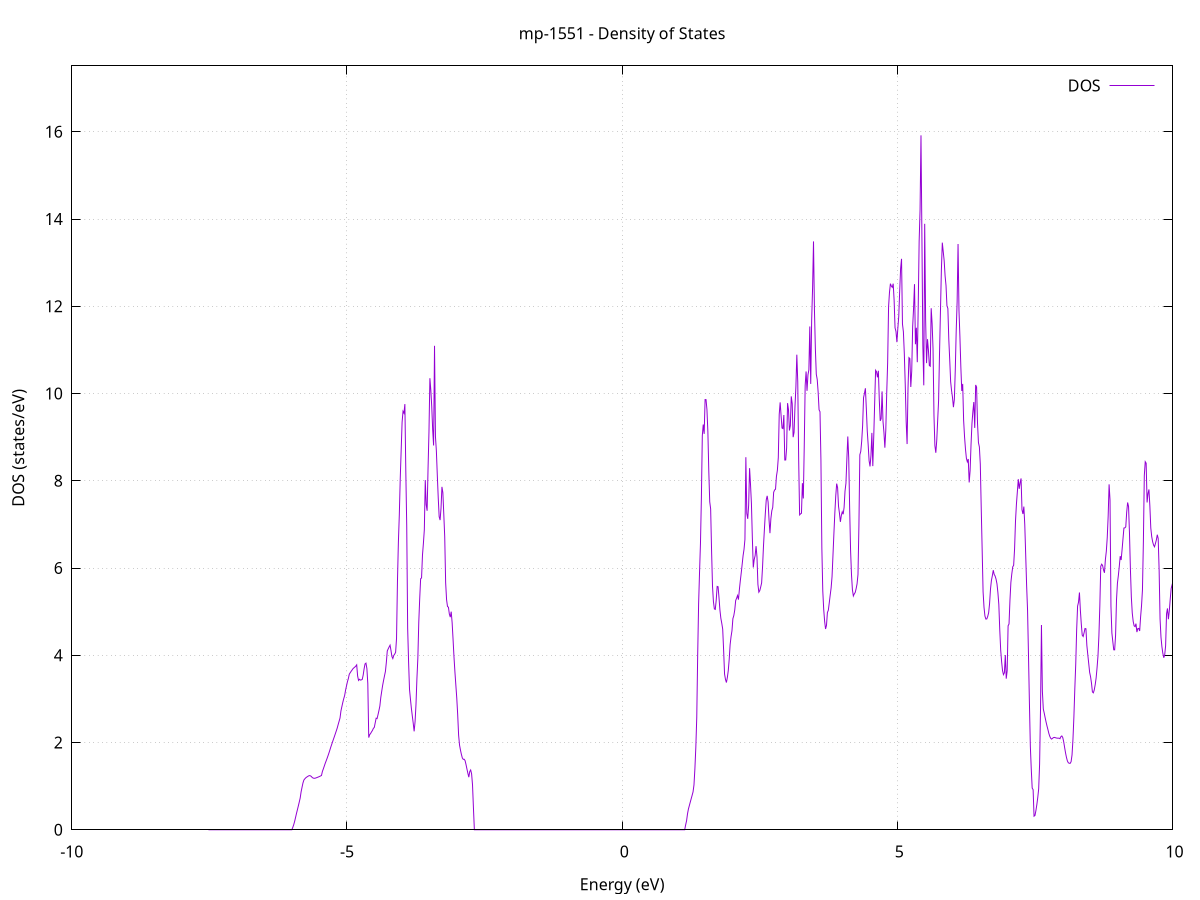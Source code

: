 set title 'mp-1551 - Density of States'
set xlabel 'Energy (eV)'
set ylabel 'DOS (states/eV)'
set grid
set xrange [-10:10]
set yrange [0:17.511]
set xzeroaxis lt -1
set terminal png size 800,600
set output 'mp-1551_dos_gnuplot.png'
plot '-' using 1:2 with lines title 'DOS'
-7.517200 0.000000
-7.500400 0.000000
-7.483500 0.000000
-7.466700 0.000000
-7.449900 0.000000
-7.433000 0.000000
-7.416200 0.000000
-7.399300 0.000000
-7.382500 0.000000
-7.365700 0.000000
-7.348800 0.000000
-7.332000 0.000000
-7.315200 0.000000
-7.298300 0.000000
-7.281500 0.000000
-7.264700 0.000000
-7.247800 0.000000
-7.231000 0.000000
-7.214100 0.000000
-7.197300 0.000000
-7.180500 0.000000
-7.163600 0.000000
-7.146800 0.000000
-7.130000 0.000000
-7.113100 0.000000
-7.096300 0.000000
-7.079400 0.000000
-7.062600 0.000000
-7.045800 0.000000
-7.028900 0.000000
-7.012100 0.000000
-6.995300 0.000000
-6.978400 0.000000
-6.961600 0.000000
-6.944800 0.000000
-6.927900 0.000000
-6.911100 0.000000
-6.894200 0.000000
-6.877400 0.000000
-6.860600 0.000000
-6.843700 0.000000
-6.826900 0.000000
-6.810100 0.000000
-6.793200 0.000000
-6.776400 0.000000
-6.759600 0.000000
-6.742700 0.000000
-6.725900 0.000000
-6.709000 0.000000
-6.692200 0.000000
-6.675400 0.000000
-6.658500 0.000000
-6.641700 0.000000
-6.624900 0.000000
-6.608000 0.000000
-6.591200 0.000000
-6.574300 0.000000
-6.557500 0.000000
-6.540700 0.000000
-6.523800 0.000000
-6.507000 0.000000
-6.490200 0.000000
-6.473300 0.000000
-6.456500 0.000000
-6.439700 0.000000
-6.422800 0.000000
-6.406000 0.000000
-6.389100 0.000000
-6.372300 0.000000
-6.355500 0.000000
-6.338600 0.000000
-6.321800 0.000000
-6.305000 0.000000
-6.288100 0.000000
-6.271300 0.000000
-6.254500 0.000000
-6.237600 0.000000
-6.220800 0.000000
-6.203900 0.000000
-6.187100 0.000000
-6.170300 0.000000
-6.153400 0.000000
-6.136600 0.000000
-6.119800 0.000000
-6.102900 0.000000
-6.086100 0.000000
-6.069300 0.000000
-6.052400 0.000000
-6.035600 0.000000
-6.018700 0.000000
-6.001900 0.000000
-5.985100 0.052700
-5.968200 0.113700
-5.951400 0.189400
-5.934600 0.279600
-5.917700 0.373000
-5.900900 0.457900
-5.884000 0.544800
-5.867200 0.633500
-5.850400 0.725400
-5.833500 0.868100
-5.816700 0.972000
-5.799900 1.071800
-5.783000 1.139700
-5.766200 1.167100
-5.749400 1.190400
-5.732500 1.206900
-5.715700 1.220400
-5.698800 1.234500
-5.682000 1.242100
-5.665200 1.237400
-5.648300 1.223300
-5.631500 1.198500
-5.614700 1.185800
-5.597800 1.180200
-5.581000 1.181600
-5.564200 1.188500
-5.547300 1.196400
-5.530500 1.204800
-5.513600 1.213500
-5.496800 1.223000
-5.480000 1.233700
-5.463100 1.244700
-5.446300 1.337800
-5.429500 1.395200
-5.412600 1.458300
-5.395800 1.521400
-5.379000 1.576800
-5.362100 1.634300
-5.345300 1.694400
-5.328400 1.757200
-5.311600 1.823000
-5.294800 1.892000
-5.277900 1.955200
-5.261100 2.017800
-5.244300 2.080100
-5.227400 2.141600
-5.210600 2.204400
-5.193700 2.267800
-5.176900 2.332900
-5.160100 2.411700
-5.143200 2.486500
-5.126400 2.561500
-5.109600 2.723200
-5.092700 2.822500
-5.075900 2.918300
-5.059100 3.003800
-5.042200 3.077800
-5.025400 3.199400
-5.008500 3.297700
-4.991700 3.394500
-4.974900 3.466800
-4.958000 3.565800
-4.941200 3.599500
-4.924400 3.632000
-4.907500 3.661900
-4.890700 3.692400
-4.873900 3.712400
-4.857000 3.730800
-4.840200 3.751100
-4.823300 3.780500
-4.806500 3.526900
-4.789700 3.423900
-4.772800 3.449900
-4.756000 3.431500
-4.739200 3.435900
-4.722300 3.447100
-4.705500 3.545500
-4.688600 3.690000
-4.671800 3.802200
-4.655000 3.820200
-4.638100 3.695800
-4.621300 3.348800
-4.604500 2.113100
-4.587600 2.178700
-4.570800 2.206200
-4.554000 2.243700
-4.537100 2.276800
-4.520300 2.323500
-4.503400 2.347200
-4.486600 2.452200
-4.469800 2.557900
-4.452900 2.549000
-4.436100 2.637600
-4.419300 2.732700
-4.402400 2.835900
-4.385600 3.031400
-4.368800 3.172500
-4.351900 3.310300
-4.335100 3.422300
-4.318200 3.528500
-4.301400 3.628900
-4.284600 3.838000
-4.267700 4.098900
-4.250900 4.147000
-4.234100 4.190700
-4.217200 4.231700
-4.200400 4.112400
-4.183600 3.972300
-4.166700 3.925000
-4.149900 3.997000
-4.133000 4.026700
-4.116200 4.068800
-4.099400 4.385800
-4.082500 5.699600
-4.065700 6.594700
-4.048900 7.215900
-4.032000 8.050800
-4.015200 8.696900
-3.998300 9.343000
-3.981500 9.593800
-3.964700 9.551000
-3.947800 9.758300
-3.931000 8.222800
-3.914200 6.965900
-3.897300 4.620700
-3.880500 3.854500
-3.863700 3.220700
-3.846800 2.996300
-3.830000 2.788600
-3.813100 2.611700
-3.796300 2.444300
-3.779500 2.255700
-3.762600 2.478500
-3.745800 2.873200
-3.729000 3.463300
-3.712100 3.931100
-3.695300 4.756300
-3.678500 5.293200
-3.661600 5.753700
-3.644800 5.773400
-3.627900 6.297900
-3.611100 6.567400
-3.594300 6.876400
-3.577400 8.016900
-3.560600 7.456300
-3.543800 7.313000
-3.526900 8.276800
-3.510100 9.121500
-3.493300 10.351100
-3.476400 10.076000
-3.459600 9.701600
-3.442700 9.169600
-3.425900 8.809100
-3.409100 11.093400
-3.392200 9.013200
-3.375400 8.681500
-3.358600 8.128800
-3.341700 7.611400
-3.324900 7.176000
-3.308000 7.099300
-3.291200 7.367300
-3.274400 7.860600
-3.257500 7.727300
-3.240700 7.230700
-3.223900 6.719500
-3.207000 5.662000
-3.190200 5.273600
-3.173400 5.118500
-3.156500 5.101300
-3.139700 4.944400
-3.122800 4.874500
-3.106000 5.000200
-3.089200 4.747900
-3.072300 4.365100
-3.055500 3.963000
-3.038700 3.623200
-3.021800 3.318900
-3.005000 3.019600
-2.988200 2.640100
-2.971300 2.167100
-2.954500 1.941200
-2.937600 1.826800
-2.920800 1.728000
-2.904000 1.647100
-2.887100 1.614300
-2.870300 1.616400
-2.853500 1.583900
-2.836600 1.493500
-2.819800 1.391100
-2.803000 1.295100
-2.786100 1.205700
-2.769300 1.334800
-2.752400 1.370400
-2.735600 1.284400
-2.718800 1.028700
-2.701900 0.495200
-2.685100 0.000000
-2.668300 0.000000
-2.651400 0.000000
-2.634600 0.000000
-2.617700 0.000000
-2.600900 0.000000
-2.584100 0.000000
-2.567200 0.000000
-2.550400 0.000000
-2.533600 0.000000
-2.516700 0.000000
-2.499900 0.000000
-2.483100 0.000000
-2.466200 0.000000
-2.449400 0.000000
-2.432500 0.000000
-2.415700 0.000000
-2.398900 0.000000
-2.382000 0.000000
-2.365200 0.000000
-2.348400 0.000000
-2.331500 0.000000
-2.314700 0.000000
-2.297900 0.000000
-2.281000 0.000000
-2.264200 0.000000
-2.247300 0.000000
-2.230500 0.000000
-2.213700 0.000000
-2.196800 0.000000
-2.180000 0.000000
-2.163200 0.000000
-2.146300 0.000000
-2.129500 0.000000
-2.112600 0.000000
-2.095800 0.000000
-2.079000 0.000000
-2.062100 0.000000
-2.045300 0.000000
-2.028500 0.000000
-2.011600 0.000000
-1.994800 0.000000
-1.978000 0.000000
-1.961100 0.000000
-1.944300 0.000000
-1.927400 0.000000
-1.910600 0.000000
-1.893800 0.000000
-1.876900 0.000000
-1.860100 0.000000
-1.843300 0.000000
-1.826400 0.000000
-1.809600 0.000000
-1.792800 0.000000
-1.775900 0.000000
-1.759100 0.000000
-1.742200 0.000000
-1.725400 0.000000
-1.708600 0.000000
-1.691700 0.000000
-1.674900 0.000000
-1.658100 0.000000
-1.641200 0.000000
-1.624400 0.000000
-1.607600 0.000000
-1.590700 0.000000
-1.573900 0.000000
-1.557000 0.000000
-1.540200 0.000000
-1.523400 0.000000
-1.506500 0.000000
-1.489700 0.000000
-1.472900 0.000000
-1.456000 0.000000
-1.439200 0.000000
-1.422300 0.000000
-1.405500 0.000000
-1.388700 0.000000
-1.371800 0.000000
-1.355000 0.000000
-1.338200 0.000000
-1.321300 0.000000
-1.304500 0.000000
-1.287700 0.000000
-1.270800 0.000000
-1.254000 0.000000
-1.237100 0.000000
-1.220300 0.000000
-1.203500 0.000000
-1.186600 0.000000
-1.169800 0.000000
-1.153000 0.000000
-1.136100 0.000000
-1.119300 0.000000
-1.102500 0.000000
-1.085600 0.000000
-1.068800 0.000000
-1.051900 0.000000
-1.035100 0.000000
-1.018300 0.000000
-1.001400 0.000000
-0.984600 0.000000
-0.967800 0.000000
-0.950900 0.000000
-0.934100 0.000000
-0.917300 0.000000
-0.900400 0.000000
-0.883600 0.000000
-0.866700 0.000000
-0.849900 0.000000
-0.833100 0.000000
-0.816200 0.000000
-0.799400 0.000000
-0.782600 0.000000
-0.765700 0.000000
-0.748900 0.000000
-0.732000 0.000000
-0.715200 0.000000
-0.698400 0.000000
-0.681500 0.000000
-0.664700 0.000000
-0.647900 0.000000
-0.631000 0.000000
-0.614200 0.000000
-0.597400 0.000000
-0.580500 0.000000
-0.563700 0.000000
-0.546800 0.000000
-0.530000 0.000000
-0.513200 0.000000
-0.496300 0.000000
-0.479500 0.000000
-0.462700 0.000000
-0.445800 0.000000
-0.429000 0.000000
-0.412200 0.000000
-0.395300 0.000000
-0.378500 0.000000
-0.361600 0.000000
-0.344800 0.000000
-0.328000 0.000000
-0.311100 0.000000
-0.294300 0.000000
-0.277500 0.000000
-0.260600 0.000000
-0.243800 0.000000
-0.226900 0.000000
-0.210100 0.000000
-0.193300 0.000000
-0.176400 0.000000
-0.159600 0.000000
-0.142800 0.000000
-0.125900 0.000000
-0.109100 0.000000
-0.092300 0.000000
-0.075400 0.000000
-0.058600 0.000000
-0.041700 0.000000
-0.024900 0.000000
-0.008100 0.000000
0.008800 0.000000
0.025600 0.000000
0.042400 0.000000
0.059300 0.000000
0.076100 0.000000
0.092900 0.000000
0.109800 0.000000
0.126600 0.000000
0.143500 0.000000
0.160300 0.000000
0.177100 0.000000
0.194000 0.000000
0.210800 0.000000
0.227600 0.000000
0.244500 0.000000
0.261300 0.000000
0.278100 0.000000
0.295000 0.000000
0.311800 0.000000
0.328700 0.000000
0.345500 0.000000
0.362300 0.000000
0.379200 0.000000
0.396000 0.000000
0.412800 0.000000
0.429700 0.000000
0.446500 0.000000
0.463400 0.000000
0.480200 0.000000
0.497000 0.000000
0.513900 0.000000
0.530700 0.000000
0.547500 0.000000
0.564400 0.000000
0.581200 0.000000
0.598000 0.000000
0.614900 0.000000
0.631700 0.000000
0.648600 0.000000
0.665400 0.000000
0.682200 0.000000
0.699100 0.000000
0.715900 0.000000
0.732700 0.000000
0.749600 0.000000
0.766400 0.000000
0.783200 0.000000
0.800100 0.000000
0.816900 0.000000
0.833800 0.000000
0.850600 0.000000
0.867400 0.000000
0.884300 0.000000
0.901100 0.000000
0.917900 0.000000
0.934800 0.000000
0.951600 0.000000
0.968400 0.000000
0.985300 0.000000
1.002100 0.000000
1.019000 0.000000
1.035800 0.000000
1.052600 0.000000
1.069500 0.000000
1.086300 0.000000
1.103100 0.000000
1.120000 0.000000
1.136800 0.000000
1.153700 0.111700
1.170500 0.204500
1.187300 0.361600
1.204200 0.475800
1.221000 0.554300
1.237800 0.634000
1.254700 0.712100
1.271500 0.789200
1.288300 0.868900
1.305200 1.028300
1.322000 1.401200
1.338900 1.893400
1.355700 2.576300
1.372500 4.003100
1.389400 5.182700
1.406200 5.900000
1.423000 6.560800
1.439900 7.609500
1.456700 9.034000
1.473500 9.290600
1.490400 9.075200
1.507200 9.862100
1.524100 9.860800
1.540900 9.630700
1.557700 9.123300
1.574600 8.212100
1.591400 7.518900
1.608200 7.354300
1.625100 6.392000
1.641900 5.583000
1.658700 5.230000
1.675600 5.062800
1.692400 5.051700
1.709300 5.265000
1.726100 5.579200
1.742900 5.571500
1.759800 5.322100
1.776600 5.036500
1.793400 4.849400
1.810300 4.732600
1.827100 4.599600
1.844000 4.111900
1.860800 3.569700
1.877600 3.446300
1.894500 3.375600
1.911300 3.489100
1.928100 3.646100
1.945000 3.901400
1.961800 4.240400
1.978600 4.425100
1.995500 4.562100
2.012300 4.839700
2.029200 4.910900
2.046000 5.038300
2.062800 5.255400
2.079700 5.308400
2.096500 5.369800
2.113300 5.276500
2.130200 5.506600
2.147000 5.707000
2.163800 5.889000
2.180700 6.083800
2.197500 6.282300
2.214400 6.427300
2.231200 6.656100
2.248000 8.539800
2.264900 7.254900
2.281700 7.128200
2.298500 7.436800
2.315400 8.289900
2.332200 7.921000
2.349100 7.476800
2.365900 6.686500
2.382700 6.011700
2.399600 6.194500
2.416400 6.283900
2.433200 6.501700
2.450100 6.252600
2.466900 5.625500
2.483700 5.446200
2.500600 5.481100
2.517400 5.564500
2.534300 5.659700
2.551100 6.025800
2.567900 6.497500
2.584800 6.886300
2.601600 7.250300
2.618400 7.562100
2.635300 7.654600
2.652100 7.512500
2.668900 7.109400
2.685800 6.799600
2.702600 7.133500
2.719500 7.312200
2.736300 7.389500
2.753100 7.736400
2.770000 7.788700
2.786800 7.806200
2.803600 8.101800
2.820500 8.240500
2.837300 8.530500
2.854100 9.521400
2.871000 9.797600
2.887800 9.500900
2.904700 9.209900
2.921500 9.196600
2.938300 9.507900
2.955200 8.476000
2.972000 8.476600
2.988800 8.754600
3.005700 9.780200
3.022500 9.632600
3.039400 9.152600
3.056200 9.265400
3.073000 9.935400
3.089900 9.769200
3.106700 8.999600
3.123500 9.107600
3.140400 9.698900
3.157200 10.155900
3.174000 10.890200
3.190900 10.264900
3.207700 8.474500
3.224600 7.218100
3.241400 7.241100
3.258200 7.256000
3.275100 7.945200
3.291900 7.594300
3.308700 8.785500
3.325600 10.188200
3.342400 10.506000
3.359200 10.061200
3.376100 10.426900
3.392900 10.543400
3.409800 11.537300
3.426600 10.220100
3.443400 11.672700
3.460300 12.418500
3.477100 13.487100
3.493900 11.930600
3.510800 11.029100
3.527600 10.443300
3.544400 10.323600
3.561300 10.032200
3.578100 9.627300
3.595000 9.582400
3.611800 8.484800
3.628600 6.460300
3.645500 5.475600
3.662300 5.053000
3.679100 4.780700
3.696000 4.603200
3.712800 4.684900
3.729700 4.981700
3.746500 5.032500
3.763300 5.201200
3.780200 5.377100
3.797000 5.543200
3.813800 5.801400
3.830700 6.290000
3.847500 6.786000
3.864300 7.253300
3.881200 7.652300
3.898000 7.935000
3.914900 7.842000
3.931700 7.416500
3.948500 7.256400
3.965400 7.057600
3.982200 7.200200
3.999000 7.288600
4.015900 7.233400
4.032700 7.388100
4.049500 7.762700
4.066400 7.942600
4.083200 8.496100
4.100100 9.014600
4.116900 8.528600
4.133700 7.379400
4.150600 6.409800
4.167400 5.846400
4.184200 5.500000
4.201100 5.359700
4.217900 5.406900
4.234800 5.439700
4.251600 5.527200
4.268400 5.636900
4.285300 5.851400
4.302100 6.968800
4.318900 8.594600
4.335800 8.674300
4.352600 8.906900
4.369400 9.262500
4.386300 9.906300
4.403100 10.005800
4.420000 10.120700
4.436800 9.657600
4.453600 9.145300
4.470500 8.822300
4.487300 8.458200
4.504100 8.328500
4.521000 8.575500
4.537800 9.097400
4.554600 8.335700
4.571500 9.009800
4.588300 9.779300
4.605200 10.532900
4.622000 10.499900
4.638800 10.371400
4.655700 10.521900
4.672500 9.849900
4.689300 9.372900
4.706200 9.424400
4.723000 10.048000
4.739800 9.363600
4.756700 9.110900
4.773500 8.758700
4.790400 9.155200
4.807200 10.006700
4.824000 10.701700
4.840900 11.986600
4.857700 12.321500
4.874500 12.518500
4.891400 12.463000
4.908200 12.434300
4.925100 12.518700
4.941900 12.137100
4.958700 11.506400
4.975600 11.423500
4.992400 11.177500
5.009200 11.491700
5.026100 11.769700
5.042900 12.344000
5.059700 12.864600
5.076600 13.087800
5.093400 11.595200
5.110300 11.415200
5.127100 10.914100
5.143900 10.211100
5.160800 9.353400
5.177600 8.842600
5.194400 10.130800
5.211300 10.823100
5.228100 10.800800
5.244900 10.150600
5.261800 10.515500
5.278600 11.526500
5.295500 11.957900
5.312300 12.507900
5.329100 11.129400
5.346000 11.508200
5.362800 10.718900
5.379600 11.972900
5.396500 13.487700
5.413300 14.212900
5.430100 15.918700
5.447000 13.561700
5.463800 11.101600
5.480700 10.188600
5.497500 13.891000
5.514300 11.684500
5.531200 10.697200
5.548000 11.245700
5.564800 11.000200
5.581700 10.642400
5.598500 10.625800
5.615400 11.955100
5.632200 11.603600
5.649000 11.024000
5.665900 9.507100
5.682700 8.804800
5.699500 8.642000
5.716400 8.926300
5.733200 9.385600
5.750000 9.841500
5.766900 10.927100
5.783700 11.883900
5.800600 12.828000
5.817400 13.459100
5.834200 13.253900
5.851100 13.046500
5.867900 12.697500
5.884700 12.476000
5.901600 12.010000
5.918400 11.951100
5.935200 11.244700
5.952100 10.773700
5.968900 10.271700
5.985800 10.064700
6.002600 9.910500
6.019400 9.687200
6.036300 9.864300
6.053100 10.534600
6.069900 11.432200
6.086800 12.104800
6.103600 13.427900
6.120400 11.904500
6.137300 11.307000
6.154100 10.611300
6.171000 10.059200
6.187800 10.220500
6.204600 9.387800
6.221500 9.007800
6.238300 8.727400
6.255100 8.515000
6.272000 8.434800
6.288800 8.498800
6.305700 7.962100
6.322500 8.231600
6.339300 8.825300
6.356200 9.312300
6.373000 9.590800
6.389800 9.804600
6.406700 9.212100
6.423500 10.196700
6.440300 10.148800
6.457200 9.316800
6.474000 8.875700
6.490900 8.775100
6.507700 8.382000
6.524500 7.384800
6.541400 6.429300
6.558200 5.459600
6.575000 5.101600
6.591900 4.901200
6.608700 4.830500
6.625500 4.833000
6.642400 4.890000
6.659200 4.975000
6.676100 5.183600
6.692900 5.517100
6.709700 5.716100
6.726600 5.823400
6.743400 5.950500
6.760200 5.853800
6.777100 5.816500
6.793900 5.746100
6.810800 5.636500
6.827600 5.435700
6.844400 5.164400
6.861300 4.586200
6.878100 4.121700
6.894900 3.852600
6.911800 3.648700
6.928600 3.556200
6.945400 3.598200
6.962300 4.006200
6.979100 3.464200
6.996000 3.647300
7.012800 4.675500
7.029600 4.717400
7.046500 5.256900
7.063300 5.667700
7.080100 5.866500
7.097000 6.027400
7.113800 6.062200
7.130600 6.439400
7.147500 7.080000
7.164300 7.466300
7.181200 7.750800
7.198000 8.037100
7.214800 7.815800
7.231700 7.959700
7.248500 8.053500
7.265300 7.334800
7.282200 7.239600
7.299000 7.409000
7.315800 6.994000
7.332700 6.299000
7.349500 5.596200
7.366400 5.033200
7.383200 4.008200
7.400000 2.916800
7.416900 1.916100
7.433700 1.392100
7.450500 0.955900
7.467400 0.919600
7.484200 0.311300
7.501100 0.328200
7.517900 0.437200
7.534700 0.573800
7.551600 0.737300
7.568400 0.936100
7.585200 1.502200
7.602100 2.773300
7.618900 4.694600
7.635700 3.173700
7.652600 2.767000
7.669400 2.673300
7.686300 2.567500
7.703100 2.468500
7.719900 2.377600
7.736800 2.294500
7.753600 2.207800
7.770400 2.141500
7.787300 2.096700
7.804100 2.078900
7.820900 2.097300
7.837800 2.113400
7.854600 2.117500
7.871500 2.110900
7.888300 2.104200
7.905100 2.100000
7.922000 2.099000
7.938800 2.100700
7.955600 2.087400
7.972500 2.135200
7.989300 2.150800
8.006100 2.114200
8.023000 2.017200
8.039800 1.886900
8.056700 1.761800
8.073500 1.656800
8.090300 1.577900
8.107200 1.535600
8.124000 1.525000
8.140800 1.522600
8.157700 1.561700
8.174500 1.716100
8.191400 2.073800
8.208200 2.585300
8.225000 3.225700
8.241900 3.799900
8.258700 4.586500
8.275500 5.125500
8.292400 5.218500
8.309200 5.439700
8.326000 5.033200
8.342900 4.715300
8.359700 4.461300
8.376600 4.430900
8.393400 4.515200
8.410200 4.613900
8.427100 4.608300
8.443900 4.226000
8.460700 4.016200
8.477600 3.814200
8.494400 3.608900
8.511200 3.507800
8.528100 3.360300
8.544900 3.160000
8.561800 3.139100
8.578600 3.206600
8.595400 3.325600
8.612300 3.479900
8.629100 3.712400
8.645900 3.983000
8.662800 4.445300
8.679600 5.128600
8.696500 6.040700
8.713300 6.087900
8.730100 6.057300
8.747000 5.953800
8.763800 5.890900
8.780600 6.193700
8.797500 6.383300
8.814300 6.696700
8.831100 7.189900
8.848000 7.918400
8.864800 7.557000
8.881700 5.125900
8.898500 4.510800
8.915300 4.315200
8.932200 4.125600
8.949000 4.124200
8.965800 4.458800
8.982700 5.277900
8.999500 5.653700
9.016300 5.829000
9.033200 6.038200
9.050000 6.272700
9.066900 6.184400
9.083700 6.417600
9.100500 6.669100
9.117400 6.916600
9.134200 6.920600
9.151000 6.944000
9.167900 7.283400
9.184700 7.502300
9.201500 7.409700
9.218400 6.795800
9.235200 5.975500
9.252100 5.334800
9.268900 4.967400
9.285700 4.777500
9.302600 4.674600
9.319400 4.656900
9.336200 4.724800
9.353100 4.531600
9.369900 4.611600
9.386800 4.615600
9.403600 4.557100
9.420400 4.877900
9.437300 5.135400
9.454100 5.496300
9.470900 6.593000
9.487800 8.117000
9.504600 8.438100
9.521400 8.403700
9.538300 7.502900
9.555100 7.707400
9.572000 7.801400
9.588800 7.421900
9.605600 6.918100
9.622500 6.718900
9.639300 6.602200
9.656100 6.526500
9.673000 6.486900
9.689800 6.562900
9.706600 6.643800
9.723500 6.763500
9.740300 6.677100
9.757200 5.946800
9.774000 4.834000
9.790800 4.415700
9.807700 4.195300
9.824500 4.044700
9.841300 3.944700
9.858200 4.009000
9.875000 4.218800
9.891800 4.950900
9.908700 5.074000
9.925500 4.826600
9.942400 5.023400
9.959200 5.294700
9.976000 5.532300
9.992900 5.615700
10.009700 5.570300
10.026500 5.602200
10.043400 5.693200
10.060200 5.704000
10.077100 5.832800
10.093900 5.996600
10.110700 6.048200
10.127600 6.023300
10.144400 6.123300
10.161200 6.236000
10.178100 6.424600
10.194900 6.638800
10.211700 6.482300
10.228600 6.195400
10.245400 5.865100
10.262300 5.341200
10.279100 5.063400
10.295900 4.680400
10.312800 4.554100
10.329600 4.496000
10.346400 4.476500
10.363300 4.673600
10.380100 4.832300
10.396900 4.925100
10.413800 5.277900
10.430600 5.878600
10.447500 6.584300
10.464300 6.419600
10.481100 6.697400
10.498000 6.904700
10.514800 6.963500
10.531600 6.884900
10.548500 6.872100
10.565300 6.325000
10.582100 5.764100
10.599000 5.521500
10.615800 5.212700
10.632700 4.919300
10.649500 4.656500
10.666300 4.747800
10.683200 4.644200
10.700000 4.384700
10.716800 4.247900
10.733700 4.062500
10.750500 3.816400
10.767400 3.672200
10.784200 3.603600
10.801000 3.569100
10.817900 3.589500
10.834700 3.497300
10.851500 3.139200
10.868400 2.689300
10.885200 2.322400
10.902000 2.040900
10.918900 1.759400
10.935700 1.519300
10.952600 1.415000
10.969400 1.323200
10.986200 1.301300
11.003100 1.227200
11.019900 1.110600
11.036700 0.978500
11.053600 0.620900
11.070400 0.299000
11.087200 0.287300
11.104100 0.326200
11.120900 0.373200
11.137800 0.480700
11.154600 0.592900
11.171400 0.715700
11.188300 0.533100
11.205100 0.557600
11.221900 0.582800
11.238800 0.608500
11.255600 0.634800
11.272500 0.661400
11.289300 0.688700
11.306100 0.717900
11.323000 0.748900
11.339800 0.784700
11.356600 0.828000
11.373500 0.883600
11.390300 0.958400
11.407100 1.024000
11.424000 1.075600
11.440800 1.116800
11.457700 1.170200
11.474500 1.234600
11.491300 1.330600
11.508200 1.448500
11.525000 1.567400
11.541800 1.669500
11.558700 1.764800
11.575500 1.871100
11.592300 1.988400
11.609200 2.126300
11.626000 2.278100
11.642900 2.394000
11.659700 2.623600
11.676500 2.628500
11.693400 2.617300
11.710200 2.662900
11.727000 2.762800
11.743900 2.836800
11.760700 2.878700
11.777500 2.929900
11.794400 3.018300
11.811200 3.132000
11.828100 3.277600
11.844900 3.362200
11.861700 3.431200
11.878600 3.618400
11.895400 3.981000
11.912200 4.220800
11.929100 4.488500
11.945900 4.547300
11.962800 4.844600
11.979600 4.884000
11.996400 4.775100
12.013300 4.796200
12.030100 4.764800
12.046900 4.693600
12.063800 4.645300
12.080600 4.724300
12.097400 4.800500
12.114300 4.891500
12.131100 4.972000
12.148000 5.171000
12.164800 6.160700
12.181600 5.466400
12.198500 5.358800
12.215300 5.403900
12.232100 5.586600
12.249000 5.501500
12.265800 5.564100
12.282600 5.743300
12.299500 5.797700
12.316300 5.660100
12.333200 5.628600
12.350000 5.785900
12.366800 6.095300
12.383700 5.852000
12.400500 5.776500
12.417300 5.713400
12.434200 5.595200
12.451000 5.385700
12.467800 5.308200
12.484700 5.243000
12.501500 5.211000
12.518400 5.173000
12.535200 5.026900
12.552000 4.880100
12.568900 4.887200
12.585700 4.990900
12.602500 5.119500
12.619400 5.314100
12.636200 5.541600
12.653100 5.334800
12.669900 5.216200
12.686700 5.049600
12.703600 4.613300
12.720400 4.325800
12.737200 4.091000
12.754100 3.863200
12.770900 3.593300
12.787700 3.238700
12.804600 3.114300
12.821400 3.003100
12.838300 2.912600
12.855100 2.850300
12.871900 2.665900
12.888800 2.607700
12.905600 2.565400
12.922400 2.580700
12.939300 2.648200
12.956100 2.753500
12.972900 2.956600
12.989800 3.284100
13.006600 3.620000
13.023500 3.798500
13.040300 3.987200
13.057100 4.174200
13.074000 4.519600
13.090800 4.863600
13.107600 5.077500
13.124500 5.125700
13.141300 5.114800
13.158100 5.058700
13.175000 4.957400
13.191800 4.890300
13.208700 4.841000
13.225500 4.760000
13.242300 4.531800
13.259200 4.342000
13.276000 4.195900
13.292800 4.054600
13.309700 3.902800
13.326500 3.774800
13.343400 3.679100
13.360200 3.499600
13.377000 3.305500
13.393900 2.956000
13.410700 2.980100
13.427500 3.120100
13.444400 3.371000
13.461200 3.658400
13.478000 4.009300
13.494900 4.435800
13.511700 5.167600
13.528600 5.090200
13.545400 5.260200
13.562200 5.457900
13.579100 5.879700
13.595900 6.486100
13.612700 6.868800
13.629600 7.010300
13.646400 7.229100
13.663200 7.182500
13.680100 6.904900
13.696900 6.468200
13.713800 5.979900
13.730600 5.579800
13.747400 5.209200
13.764300 5.054200
13.781100 4.898200
13.797900 4.351300
13.814800 4.027000
13.831600 3.732400
13.848500 3.528200
13.865300 3.285600
13.882100 3.060500
13.899000 2.941500
13.915800 3.102200
13.932600 3.423900
13.949500 3.655500
13.966300 3.766500
13.983100 3.972300
14.000000 4.175400
14.016800 4.417700
14.033700 4.810100
14.050500 5.368700
14.067300 6.220600
14.084200 7.121800
14.101000 6.935200
14.117800 6.844600
14.134700 7.176700
14.151500 7.151500
14.168300 6.629800
14.185200 6.405300
14.202000 6.341000
14.218900 6.150400
14.235700 5.884200
14.252500 5.688100
14.269400 5.557500
14.286200 5.500700
14.303000 5.571600
14.319900 5.572100
14.336700 5.558100
14.353500 5.600100
14.370400 5.705100
14.387200 5.806300
14.404100 5.899000
14.420900 6.065500
14.437700 6.455900
14.454600 6.439100
14.471400 6.567800
14.488200 6.812100
14.505100 7.119000
14.521900 7.014300
14.538800 6.823200
14.555600 7.163500
14.572400 6.568900
14.589300 6.344800
14.606100 6.168100
14.622900 6.273500
14.639800 6.391400
14.656600 6.529900
14.673400 6.717700
14.690300 6.907200
14.707100 6.966900
14.724000 7.018400
14.740800 7.074500
14.757600 6.909900
14.774500 6.828300
14.791300 6.686400
14.808100 6.805200
14.825000 7.012300
14.841800 7.486700
14.858600 7.454000
14.875500 7.405900
14.892300 7.115800
14.909200 7.151700
14.926000 7.262200
14.942800 7.330100
14.959700 7.340200
14.976500 7.340300
14.993300 7.392500
15.010200 7.641200
15.027000 7.627600
15.043800 7.609000
15.060700 7.524800
15.077500 7.217000
15.094400 6.720600
15.111200 6.312500
15.128000 5.868700
15.144900 5.527500
15.161700 5.090200
15.178500 5.009800
15.195400 5.084600
15.212200 5.276000
15.229100 5.520500
15.245900 5.823500
15.262700 6.105700
15.279600 6.320700
15.296400 6.605900
15.313200 7.056200
15.330100 7.322800
15.346900 7.799900
15.363700 8.009300
15.380600 7.782200
15.397400 7.180600
15.414300 6.861900
15.431100 6.562800
15.447900 6.340800
15.464800 6.210100
15.481600 6.140400
15.498400 5.968800
15.515300 5.825600
15.532100 5.761200
15.548900 5.733000
15.565800 5.693600
15.582600 5.655500
15.599500 5.685100
15.616300 5.781600
15.633100 5.911800
15.650000 5.862600
15.666800 5.984500
15.683600 6.287300
15.700500 6.331200
15.717300 6.353200
15.734200 6.424500
15.751000 6.414900
15.767800 6.676500
15.784700 7.044500
15.801500 7.373900
15.818300 7.581000
15.835200 7.639500
15.852000 7.804900
15.868800 7.692700
15.885700 7.562200
15.902500 7.312200
15.919400 7.071600
15.936200 6.913200
15.953000 6.857000
15.969900 6.846700
15.986700 6.859400
16.003500 6.898000
16.020400 6.894700
16.037200 6.917100
16.054000 6.960800
16.070900 7.051000
16.087700 7.075000
16.104600 7.334300
16.121400 7.586800
16.138200 7.676700
16.155100 8.030500
16.171900 8.223800
16.188700 7.709800
16.205600 7.738900
16.222400 7.813000
16.239200 8.261800
16.256100 8.448400
16.272900 7.938300
16.289800 7.915500
16.306600 7.851400
16.323400 7.944800
16.340300 8.095000
16.357100 9.128000
16.373900 8.271200
16.390800 8.065400
16.407600 7.774400
16.424500 7.804800
16.441300 8.255800
16.458100 8.529400
16.475000 8.621000
16.491800 8.577300
16.508600 8.548600
16.525500 8.888800
16.542300 8.117800
16.559100 8.198200
16.576000 8.345500
16.592800 8.420800
16.609700 6.488700
16.626500 6.336200
16.643300 6.305800
16.660200 6.334400
16.677000 6.378300
16.693800 6.491800
16.710700 6.696700
16.727500 6.835500
16.744300 6.949700
16.761200 7.031400
16.778000 7.165800
16.794900 7.504300
16.811700 7.260800
16.828500 7.021100
16.845400 6.846500
16.862200 6.581300
16.879000 6.505700
16.895900 6.559200
16.912700 6.813100
16.929500 6.917000
16.946400 6.741800
16.963200 6.597400
16.980100 6.469500
16.996900 6.403400
17.013700 6.173700
17.030600 6.055300
17.047400 6.229000
17.064200 6.259300
17.081100 6.106700
17.097900 5.865700
17.114800 5.721600
17.131600 5.606900
17.148400 5.501600
17.165300 5.439900
17.182100 5.428500
17.198900 5.429200
17.215800 5.448400
17.232600 5.436900
17.249400 5.398100
17.266300 5.379800
17.283100 5.375700
17.300000 5.346900
17.316800 5.316800
17.333600 5.309700
17.350500 5.323200
17.367300 5.382300
17.384100 5.464400
17.401000 5.564900
17.417800 5.687800
17.434600 5.822600
17.451500 5.952100
17.468300 6.052700
17.485200 6.165800
17.502000 6.353300
17.518800 6.499800
17.535700 6.578800
17.552500 6.620800
17.569300 6.633300
17.586200 6.622800
17.603000 6.523100
17.619800 6.406800
17.636700 6.260100
17.653500 6.137600
17.670400 6.118000
17.687200 6.165900
17.704000 6.261600
17.720900 6.363300
17.737700 6.618800
17.754500 6.449000
17.771400 6.483500
17.788200 6.472800
17.805100 6.500100
17.821900 6.685300
17.838700 6.801400
17.855600 6.720200
17.872400 6.699900
17.889200 6.746000
17.906100 6.729500
17.922900 6.764500
17.939700 6.857800
17.956600 6.877500
17.973400 6.840400
17.990300 6.778500
18.007100 6.726900
18.023900 6.719900
18.040800 6.801700
18.057600 6.992800
18.074400 7.240000
18.091300 7.516600
18.108100 7.247500
18.124900 7.033100
18.141800 7.035900
18.158600 7.380000
18.175500 7.018900
18.192300 6.915200
18.209100 6.913700
18.226000 7.023500
18.242800 7.061600
18.259600 7.095200
18.276500 7.048600
18.293300 6.938500
18.310200 6.838500
18.327000 6.766000
18.343800 6.692900
18.360700 6.596000
18.377500 6.631400
18.394300 6.676800
18.411200 6.667100
18.428000 6.704300
18.444800 6.779800
18.461700 6.974000
18.478500 6.953500
18.495400 6.906400
18.512200 7.022400
18.529000 7.275800
18.545900 7.531400
18.562700 7.753000
18.579500 7.798800
18.596400 7.490500
18.613200 7.369400
18.630000 7.227600
18.646900 7.063400
18.663700 6.886100
18.680600 6.967600
18.697400 7.194100
18.714200 7.448000
18.731100 7.297200
18.747900 6.765200
18.764700 6.552500
18.781600 6.546300
18.798400 6.541200
18.815200 6.558800
18.832100 6.621400
18.848900 6.711700
18.865800 6.832700
18.882600 6.974500
18.899400 7.122200
18.916300 7.198200
18.933100 7.294500
18.949900 7.552300
18.966800 7.523100
18.983600 7.278800
19.000500 7.227800
19.017300 7.099200
19.034100 6.995200
19.051000 6.962500
19.067800 7.027700
19.084600 7.431100
19.101500 7.782700
19.118300 7.824200
19.135100 7.908400
19.152000 8.077300
19.168800 8.133800
19.185700 8.058700
19.202500 8.064800
19.219300 7.845200
19.236200 7.649400
19.253000 7.465400
19.269800 7.250600
19.286700 7.124400
19.303500 7.501400
19.320300 7.470200
19.337200 7.365100
19.354000 7.440800
19.370900 7.781200
19.387700 7.723800
19.404500 7.808700
19.421400 7.953700
19.438200 7.924500
19.455000 7.854700
19.471900 7.764200
19.488700 7.689200
19.505500 7.615800
19.522400 7.598200
19.539200 7.617000
19.556100 7.630700
19.572900 7.684900
19.589700 7.693900
19.606600 7.799400
19.623400 7.845500
19.640200 7.812600
19.657100 7.774600
19.673900 7.756600
19.690800 7.735400
19.707600 7.761400
19.724400 7.836400
19.741300 7.954900
19.758100 7.980800
19.774900 8.022700
19.791800 7.962300
19.808600 7.942300
19.825400 7.874000
19.842300 7.829800
19.859100 7.868100
19.876000 7.919200
19.892800 7.897400
19.909600 7.877000
19.926500 7.863000
19.943300 7.875700
19.960100 7.673800
19.977000 7.569500
19.993800 7.512000
20.010600 7.381300
20.027500 7.306300
20.044300 7.317900
20.061200 7.388600
20.078000 7.244200
20.094800 7.171700
20.111700 7.154700
20.128500 7.215800
20.145300 7.313100
20.162200 7.461200
20.179000 7.554500
20.195900 7.662300
20.212700 7.755500
20.229500 7.897300
20.246400 7.846600
20.263200 7.718100
20.280000 7.617900
20.296900 7.567700
20.313700 7.418600
20.330500 7.460900
20.347400 7.419500
20.364200 7.394000
20.381100 7.369700
20.397900 7.356300
20.414700 7.395600
20.431600 7.421500
20.448400 7.402500
20.465200 7.391500
20.482100 7.421800
20.498900 7.455400
20.515700 7.298400
20.532600 7.322100
20.549400 7.238900
20.566300 7.198200
20.583100 7.392500
20.599900 7.403500
20.616800 7.304600
20.633600 7.343800
20.650400 7.401500
20.667300 7.409300
20.684100 7.442500
20.700900 7.731300
20.717800 7.771000
20.734600 7.278500
20.751500 7.077600
20.768300 6.982100
20.785100 6.820600
20.802000 6.698300
20.818800 6.627800
20.835600 6.610900
20.852500 6.656600
20.869300 6.729400
20.886200 6.839000
20.903000 6.979400
20.919800 7.131100
20.936700 7.416000
20.953500 7.613400
20.970300 7.656400
20.987200 7.655600
21.004000 7.664500
21.020800 7.607900
21.037700 7.560000
21.054500 7.560200
21.071400 7.571100
21.088200 7.539000
21.105000 7.449000
21.121900 7.518300
21.138700 7.640400
21.155500 7.798500
21.172400 7.853800
21.189200 7.855200
21.206000 7.909100
21.222900 7.867300
21.239700 7.817900
21.256600 7.577100
21.273400 7.536400
21.290200 7.471000
21.307100 7.446300
21.323900 7.516500
21.340700 7.672800
21.357600 7.805600
21.374400 7.937900
21.391200 8.017200
21.408100 7.872800
21.424900 7.843100
21.441800 8.084500
21.458600 7.767800
21.475400 7.552500
21.492300 7.549900
21.509100 7.614200
21.525900 7.683100
21.542800 7.804300
21.559600 7.995700
21.576500 8.178300
21.593300 8.389200
21.610100 8.554500
21.627000 8.784300
21.643800 8.854600
21.660600 8.694900
21.677500 8.589300
21.694300 8.447300
21.711100 7.989900
21.728000 7.626700
21.744800 7.467700
21.761700 7.697600
21.778500 8.356500
21.795300 8.790000
21.812200 9.040500
21.829000 8.980600
21.845800 8.519400
21.862700 8.247000
21.879500 7.962100
21.896300 7.868900
21.913200 7.784600
21.930000 8.070700
21.946900 8.260700
21.963700 8.504800
21.980500 8.710600
21.997400 8.879400
22.014200 8.974800
22.031000 9.073900
22.047900 9.141900
22.064700 9.255900
22.081500 9.044700
22.098400 8.774200
22.115200 8.923000
22.132100 8.625000
22.148900 7.878500
22.165700 7.606900
22.182600 7.665300
22.199400 8.011600
22.216200 8.517100
22.233100 8.719500
22.249900 8.601800
22.266800 8.655700
22.283600 7.974800
22.300400 7.826800
22.317300 7.904700
22.334100 7.917200
22.350900 7.829200
22.367800 7.715100
22.384600 7.745000
22.401400 8.229100
22.418300 8.787800
22.435100 9.216600
22.452000 8.714200
22.468800 8.394100
22.485600 8.101000
22.502500 7.839800
22.519300 7.723100
22.536100 7.606200
22.553000 7.820100
22.569800 8.169900
22.586600 8.868100
22.603500 9.260100
22.620300 9.688200
22.637200 9.061100
22.654000 8.411800
22.670800 8.069900
22.687700 7.998500
22.704500 7.906500
22.721300 7.649300
22.738200 7.522900
22.755000 7.548300
22.771900 7.942100
22.788700 7.889300
22.805500 8.194400
22.822400 8.310100
22.839200 8.093000
22.856000 7.983100
22.872900 7.968600
22.889700 7.698600
22.906500 7.370800
22.923400 7.187300
22.940200 7.322600
22.957100 7.667400
22.973900 7.887200
22.990700 7.965100
23.007600 8.103400
23.024400 7.830700
23.041200 7.487000
23.058100 7.738800
23.074900 8.042600
23.091700 8.054700
23.108600 8.157200
23.125400 7.716100
23.142300 7.335900
23.159100 7.318000
23.175900 7.582700
23.192800 7.754300
23.209600 7.833500
23.226400 7.912500
23.243300 8.043300
23.260100 8.377800
23.276900 8.703900
23.293800 8.712100
23.310600 8.703000
23.327500 8.951300
23.344300 8.710900
23.361100 8.520300
23.378000 8.346000
23.394800 8.125700
23.411600 7.890500
23.428500 7.813100
23.445300 7.707900
23.462200 7.584500
23.479000 7.628800
23.495800 8.264600
23.512700 8.087200
23.529500 7.559700
23.546300 6.816500
23.563200 6.144500
23.580000 5.881700
23.596800 5.715000
23.613700 5.519100
23.630500 5.302300
23.647400 5.025900
23.664200 4.698000
23.681000 4.405800
23.697900 4.294300
23.714700 4.255800
23.731500 4.139000
23.748400 3.960400
23.765200 3.744100
23.782000 3.454600
23.798900 3.037500
23.815700 2.706900
23.832600 2.467300
23.849400 2.273200
23.866200 2.079900
23.883100 1.897600
23.899900 1.721900
23.916700 1.551500
23.933600 1.388200
23.950400 1.236000
23.967200 1.093000
23.984100 0.959600
24.000900 0.835700
24.017800 0.715200
24.034600 0.620300
24.051400 0.544600
24.068300 0.476400
24.085100 0.392600
24.101900 0.336000
24.118800 0.291400
24.135600 0.258900
24.152500 0.235100
24.169300 0.213900
24.186100 0.195700
24.203000 0.179700
24.219800 0.164600
24.236600 0.148500
24.253500 0.131100
24.270300 0.113200
24.287100 0.104900
24.304000 0.097300
24.320800 0.090000
24.337700 0.083000
24.354500 0.076100
24.371300 0.069500
24.388200 0.062700
24.405000 0.055900
24.421800 0.049000
24.438700 0.042100
24.455500 0.035100
24.472300 0.028100
24.489200 0.021300
24.506000 0.015500
24.522900 0.010700
24.539700 0.006800
24.556500 0.003900
24.573400 0.001900
24.590200 0.000800
24.607000 0.000200
24.623900 0.000000
24.640700 0.000000
24.657600 0.000000
24.674400 0.000000
24.691200 0.000000
24.708100 0.000000
24.724900 0.000000
24.741700 0.000000
24.758600 0.000000
24.775400 0.000000
24.792200 0.000000
24.809100 0.000000
24.825900 0.000000
24.842800 0.000000
24.859600 0.000000
24.876400 0.000000
24.893300 0.000000
24.910100 0.000000
24.926900 0.000000
24.943800 0.000000
24.960600 0.000000
24.977400 0.000000
24.994300 0.000000
25.011100 0.000000
25.028000 0.000000
25.044800 0.000000
25.061600 0.000000
25.078500 0.000000
25.095300 0.000000
25.112100 0.000000
25.129000 0.000000
25.145800 0.000000
25.162600 0.000000
25.179500 0.000000
25.196300 0.000000
25.213200 0.000000
25.230000 0.000000
25.246800 0.000000
25.263700 0.000000
25.280500 0.000000
25.297300 0.000000
25.314200 0.000000
25.331000 0.000000
25.347900 0.000000
25.364700 0.000000
25.381500 0.000000
25.398400 0.000000
25.415200 0.000000
25.432000 0.000000
25.448900 0.000000
25.465700 0.000000
25.482500 0.000000
25.499400 0.000000
25.516200 0.000000
25.533100 0.000000
25.549900 0.000000
25.566700 0.000000
25.583600 0.000000
25.600400 0.000000
25.617200 0.000000
25.634100 0.000000
25.650900 0.000000
25.667700 0.000000
25.684600 0.000000
25.701400 0.000000
25.718300 0.000000
25.735100 0.000000
25.751900 0.000000
25.768800 0.000000
25.785600 0.000000
25.802400 0.000000
25.819300 0.000000
25.836100 0.000000
25.852900 0.000000
25.869800 0.000000
25.886600 0.000000
25.903500 0.000000
25.920300 0.000000
25.937100 0.000000
25.954000 0.000000
25.970800 0.000000
25.987600 0.000000
26.004500 0.000000
26.021300 0.000000
26.038200 0.000000
26.055000 0.000000
26.071800 0.000000
26.088700 0.000000
26.105500 0.000000
26.122300 0.000000
26.139200 0.000000
26.156000 0.000000
e
